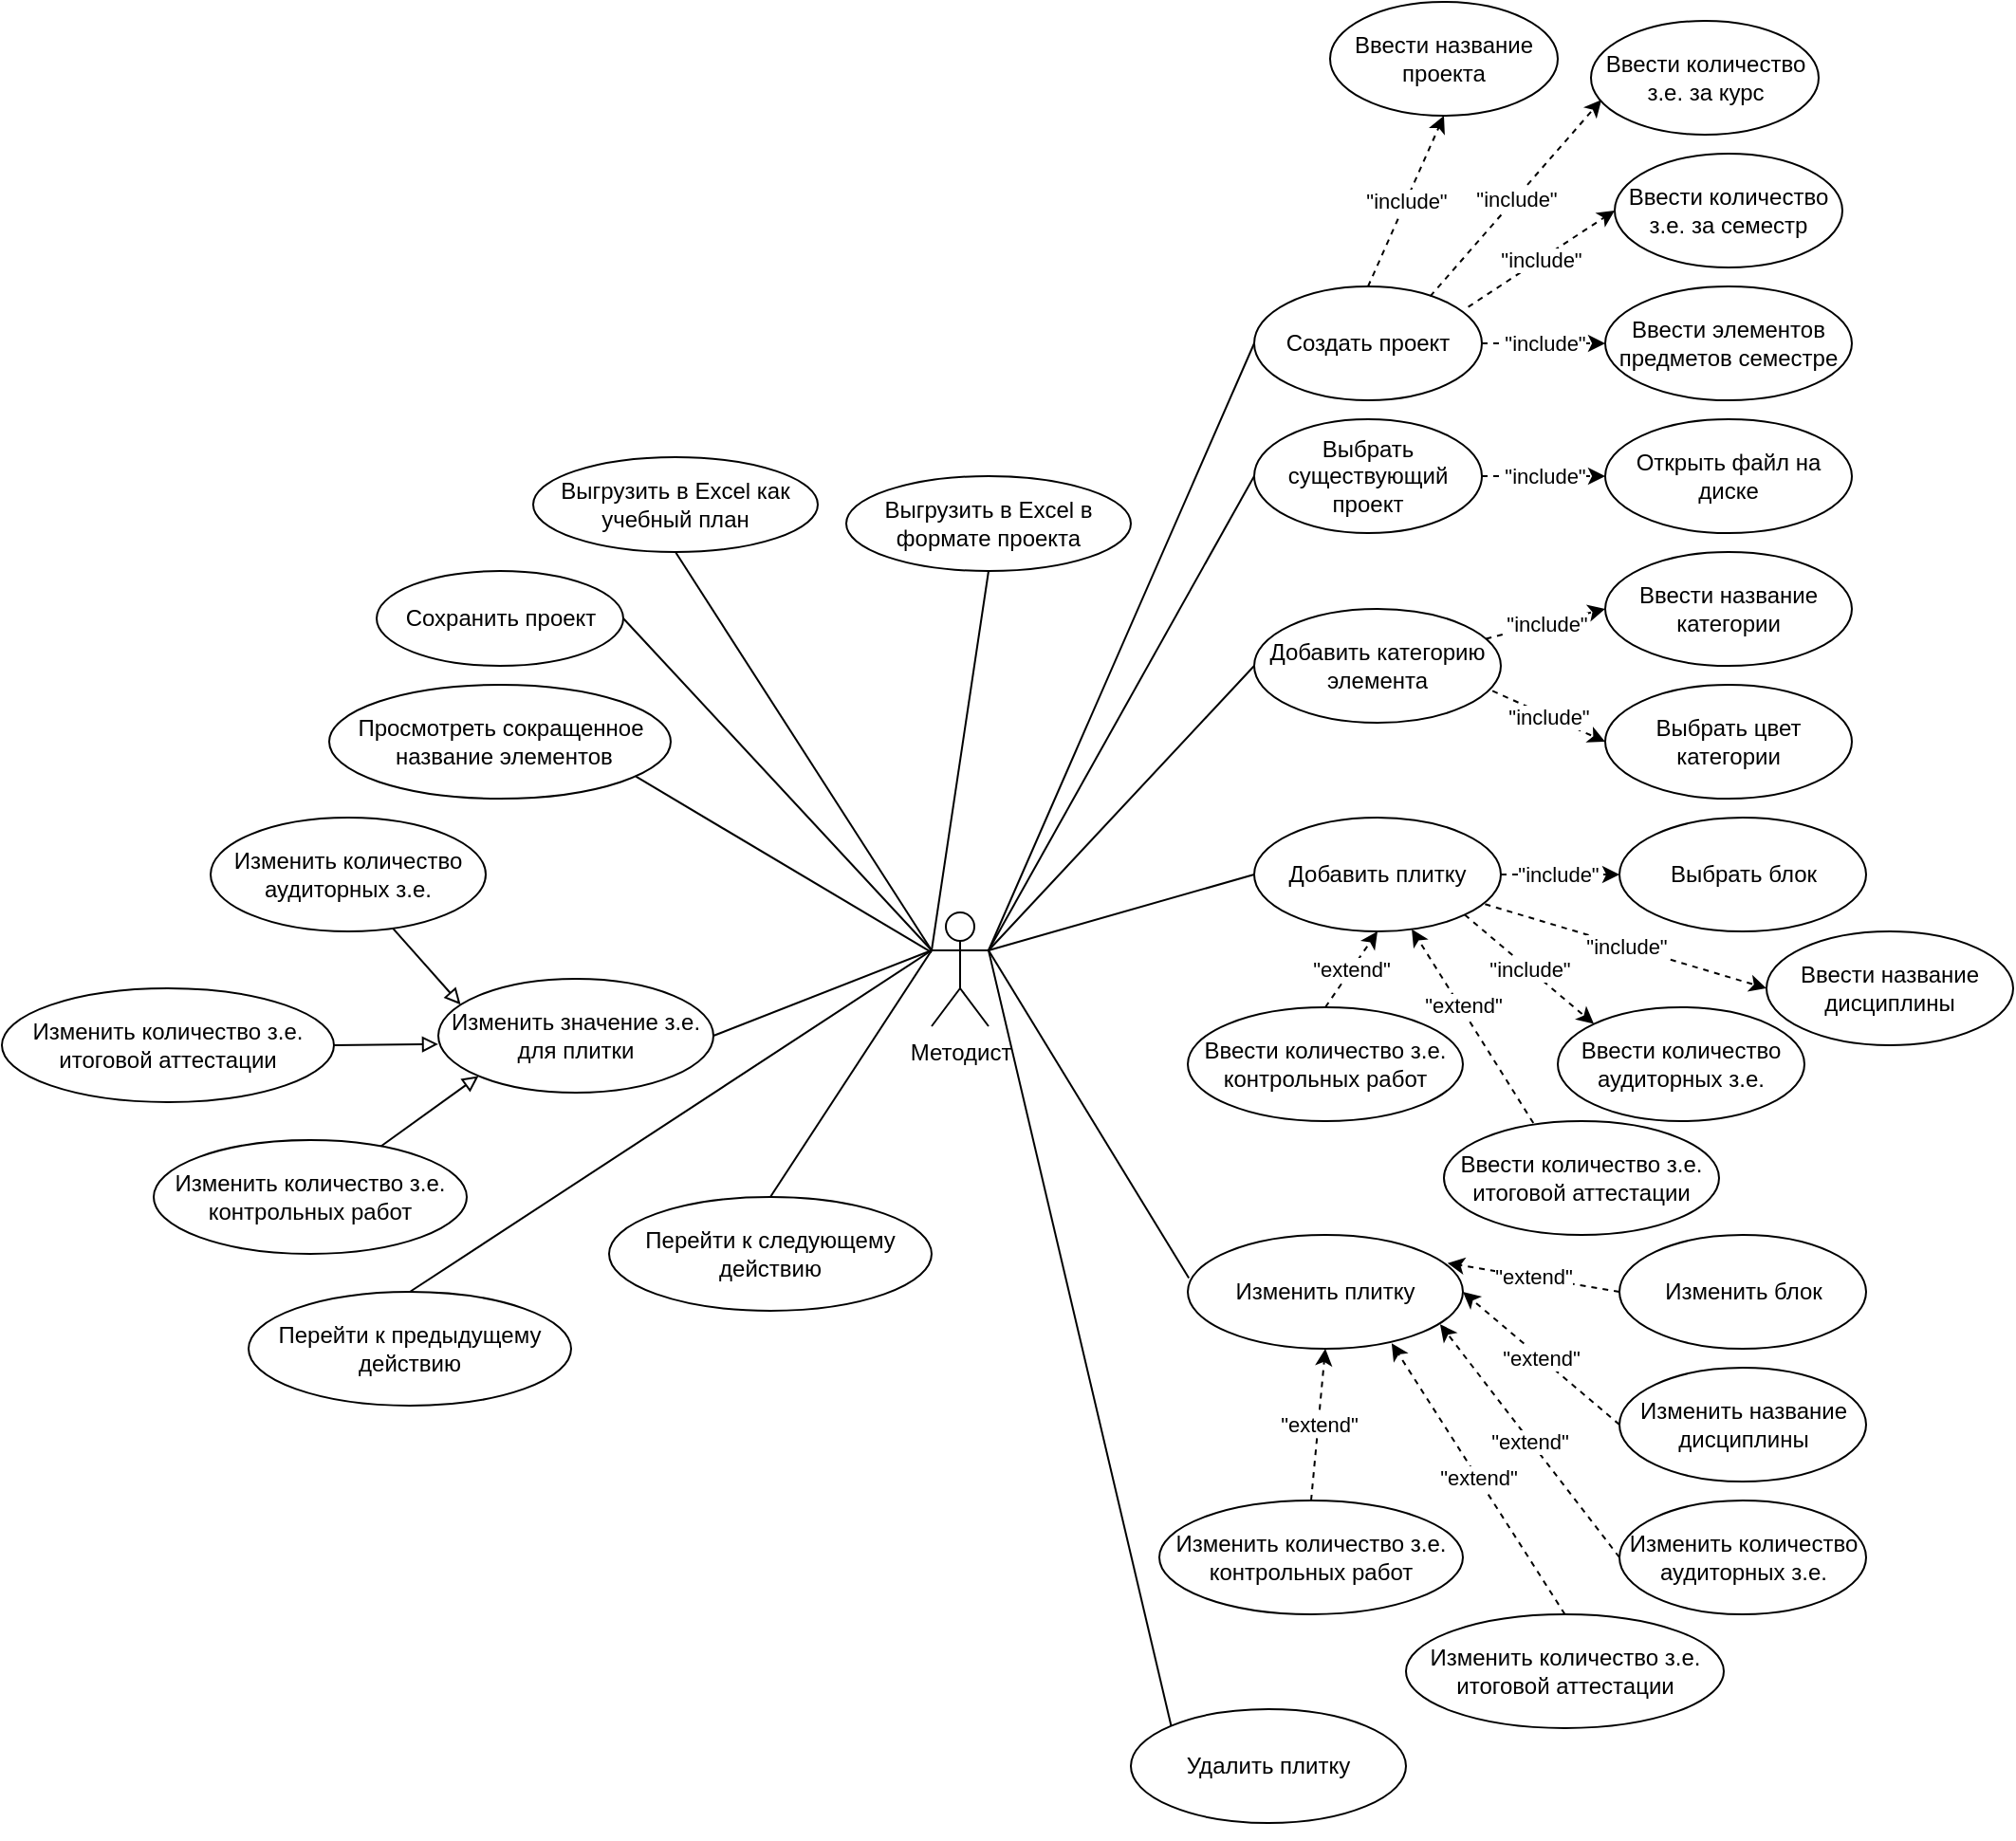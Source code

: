 <mxfile version="16.1.0" type="device"><diagram id="Zh0K8sYVSOeEKQllDIt9" name="Page-1"><mxGraphModel dx="1888" dy="588" grid="1" gridSize="10" guides="1" tooltips="1" connect="0" arrows="1" fold="1" page="1" pageScale="1" pageWidth="850" pageHeight="1100" math="0" shadow="0"><root><mxCell id="0"/><mxCell id="1" parent="0"/><mxCell id="kAwzmWlMEPiF8q2u1fac-1" value="Методист" style="shape=umlActor;verticalLabelPosition=bottom;verticalAlign=top;html=1;outlineConnect=0;" parent="1" vertex="1"><mxGeometry x="-360" y="510" width="30" height="60" as="geometry"/></mxCell><mxCell id="kAwzmWlMEPiF8q2u1fac-9" value="Создать проект" style="ellipse;whiteSpace=wrap;html=1;" parent="1" vertex="1"><mxGeometry x="-190" y="180" width="120" height="60" as="geometry"/></mxCell><mxCell id="kAwzmWlMEPiF8q2u1fac-10" value="Выбрать существующий проект" style="ellipse;whiteSpace=wrap;html=1;" parent="1" vertex="1"><mxGeometry x="-190" y="250" width="120" height="60" as="geometry"/></mxCell><mxCell id="kAwzmWlMEPiF8q2u1fac-12" value="" style="endArrow=none;html=1;rounded=0;entryX=0;entryY=0.5;entryDx=0;entryDy=0;" parent="1" target="kAwzmWlMEPiF8q2u1fac-9" edge="1"><mxGeometry width="50" height="50" relative="1" as="geometry"><mxPoint x="-330" y="530" as="sourcePoint"/><mxPoint x="-30" y="260" as="targetPoint"/></mxGeometry></mxCell><mxCell id="kAwzmWlMEPiF8q2u1fac-13" value="" style="endArrow=none;html=1;rounded=0;entryX=0;entryY=0.5;entryDx=0;entryDy=0;" parent="1" target="kAwzmWlMEPiF8q2u1fac-10" edge="1"><mxGeometry width="50" height="50" relative="1" as="geometry"><mxPoint x="-330" y="530" as="sourcePoint"/><mxPoint x="-30" y="260" as="targetPoint"/></mxGeometry></mxCell><mxCell id="kAwzmWlMEPiF8q2u1fac-14" value="&quot;include&quot;" style="endArrow=classic;html=1;rounded=0;dashed=1;exitX=0.773;exitY=0.087;exitDx=0;exitDy=0;exitPerimeter=0;entryX=0.046;entryY=0.694;entryDx=0;entryDy=0;entryPerimeter=0;" parent="1" source="kAwzmWlMEPiF8q2u1fac-9" target="kAwzmWlMEPiF8q2u1fac-18" edge="1"><mxGeometry width="50" height="50" relative="1" as="geometry"><mxPoint x="-50" y="290" as="sourcePoint"/><mxPoint x="-10" y="40" as="targetPoint"/></mxGeometry></mxCell><mxCell id="kAwzmWlMEPiF8q2u1fac-18" value="Ввести количество з.е. за курс" style="ellipse;whiteSpace=wrap;html=1;" parent="1" vertex="1"><mxGeometry x="-12.5" y="40" width="120" height="60" as="geometry"/></mxCell><mxCell id="kAwzmWlMEPiF8q2u1fac-19" value="Ввести количество з.е. за семестр" style="ellipse;whiteSpace=wrap;html=1;" parent="1" vertex="1"><mxGeometry y="110" width="120" height="60" as="geometry"/></mxCell><mxCell id="kAwzmWlMEPiF8q2u1fac-20" value="&quot;include&quot;" style="endArrow=classic;html=1;rounded=0;dashed=1;exitX=0.94;exitY=0.18;exitDx=0;exitDy=0;exitPerimeter=0;entryX=0;entryY=0.5;entryDx=0;entryDy=0;" parent="1" source="kAwzmWlMEPiF8q2u1fac-9" target="kAwzmWlMEPiF8q2u1fac-19" edge="1"><mxGeometry width="50" height="50" relative="1" as="geometry"><mxPoint x="-87.24" y="195.22" as="sourcePoint"/><mxPoint x="10" y="60" as="targetPoint"/></mxGeometry></mxCell><mxCell id="kAwzmWlMEPiF8q2u1fac-21" value="Ввести элементов предметов семестре" style="ellipse;whiteSpace=wrap;html=1;" parent="1" vertex="1"><mxGeometry x="-5" y="180" width="130" height="60" as="geometry"/></mxCell><mxCell id="kAwzmWlMEPiF8q2u1fac-22" value="&quot;include&quot;" style="endArrow=classic;html=1;rounded=0;dashed=1;exitX=1;exitY=0.5;exitDx=0;exitDy=0;entryX=0;entryY=0.5;entryDx=0;entryDy=0;" parent="1" source="kAwzmWlMEPiF8q2u1fac-9" target="kAwzmWlMEPiF8q2u1fac-21" edge="1"><mxGeometry width="50" height="50" relative="1" as="geometry"><mxPoint x="-67.2" y="200.8" as="sourcePoint"/><mxPoint x="10" y="130" as="targetPoint"/></mxGeometry></mxCell><mxCell id="kAwzmWlMEPiF8q2u1fac-23" value="&quot;include&quot;" style="endArrow=classic;html=1;rounded=0;dashed=1;exitX=1;exitY=0.5;exitDx=0;exitDy=0;entryX=0;entryY=0.5;entryDx=0;entryDy=0;" parent="1" source="kAwzmWlMEPiF8q2u1fac-10" target="kAwzmWlMEPiF8q2u1fac-24" edge="1"><mxGeometry width="50" height="50" relative="1" as="geometry"><mxPoint x="-70" y="299.5" as="sourcePoint"/><mxPoint x="-5" y="299.5" as="targetPoint"/></mxGeometry></mxCell><mxCell id="kAwzmWlMEPiF8q2u1fac-24" value="Открыть файл на диске" style="ellipse;whiteSpace=wrap;html=1;" parent="1" vertex="1"><mxGeometry x="-5" y="250" width="130" height="60" as="geometry"/></mxCell><mxCell id="kAwzmWlMEPiF8q2u1fac-25" value="Добавить категорию элемента" style="ellipse;whiteSpace=wrap;html=1;" parent="1" vertex="1"><mxGeometry x="-190" y="350" width="130" height="60" as="geometry"/></mxCell><mxCell id="kAwzmWlMEPiF8q2u1fac-28" value="" style="endArrow=none;html=1;rounded=0;entryX=0;entryY=0.5;entryDx=0;entryDy=0;exitX=1;exitY=0.333;exitDx=0;exitDy=0;exitPerimeter=0;" parent="1" source="kAwzmWlMEPiF8q2u1fac-1" target="kAwzmWlMEPiF8q2u1fac-25" edge="1"><mxGeometry width="50" height="50" relative="1" as="geometry"><mxPoint x="-330" y="540" as="sourcePoint"/><mxPoint x="-180" y="310" as="targetPoint"/></mxGeometry></mxCell><mxCell id="kAwzmWlMEPiF8q2u1fac-29" value="Ввести название категории" style="ellipse;whiteSpace=wrap;html=1;" parent="1" vertex="1"><mxGeometry x="-5" y="320" width="130" height="60" as="geometry"/></mxCell><mxCell id="kAwzmWlMEPiF8q2u1fac-30" value="Ввести название проекта" style="ellipse;whiteSpace=wrap;html=1;" parent="1" vertex="1"><mxGeometry x="-150" y="30" width="120" height="60" as="geometry"/></mxCell><mxCell id="kAwzmWlMEPiF8q2u1fac-31" value="&quot;include&quot;" style="endArrow=classic;html=1;rounded=0;dashed=1;exitX=0.5;exitY=0;exitDx=0;exitDy=0;entryX=0.5;entryY=1;entryDx=0;entryDy=0;" parent="1" source="kAwzmWlMEPiF8q2u1fac-9" target="kAwzmWlMEPiF8q2u1fac-30" edge="1"><mxGeometry width="50" height="50" relative="1" as="geometry"><mxPoint x="-87.24" y="195.22" as="sourcePoint"/><mxPoint x="10" y="60" as="targetPoint"/></mxGeometry></mxCell><mxCell id="kAwzmWlMEPiF8q2u1fac-32" value="Выбрать цвет категории" style="ellipse;whiteSpace=wrap;html=1;" parent="1" vertex="1"><mxGeometry x="-5" y="390" width="130" height="60" as="geometry"/></mxCell><mxCell id="kAwzmWlMEPiF8q2u1fac-33" value="&quot;include&quot;" style="endArrow=classic;html=1;rounded=0;dashed=1;entryX=0;entryY=0.5;entryDx=0;entryDy=0;" parent="1" source="kAwzmWlMEPiF8q2u1fac-25" target="kAwzmWlMEPiF8q2u1fac-29" edge="1"><mxGeometry width="50" height="50" relative="1" as="geometry"><mxPoint x="-60" y="309.5" as="sourcePoint"/><mxPoint x="5" y="309.5" as="targetPoint"/></mxGeometry></mxCell><mxCell id="kAwzmWlMEPiF8q2u1fac-34" value="&quot;include&quot;" style="endArrow=classic;html=1;rounded=0;dashed=1;entryX=0;entryY=0.5;entryDx=0;entryDy=0;exitX=0.966;exitY=0.72;exitDx=0;exitDy=0;exitPerimeter=0;" parent="1" source="kAwzmWlMEPiF8q2u1fac-25" target="kAwzmWlMEPiF8q2u1fac-32" edge="1"><mxGeometry width="50" height="50" relative="1" as="geometry"><mxPoint x="-70.912" y="427.956" as="sourcePoint"/><mxPoint x="5" y="390" as="targetPoint"/></mxGeometry></mxCell><mxCell id="kAwzmWlMEPiF8q2u1fac-35" value="Добавить плитку" style="ellipse;whiteSpace=wrap;html=1;" parent="1" vertex="1"><mxGeometry x="-190" y="460" width="130" height="60" as="geometry"/></mxCell><mxCell id="kAwzmWlMEPiF8q2u1fac-36" value="" style="endArrow=none;html=1;rounded=0;entryX=0;entryY=0.5;entryDx=0;entryDy=0;" parent="1" target="kAwzmWlMEPiF8q2u1fac-35" edge="1"><mxGeometry width="50" height="50" relative="1" as="geometry"><mxPoint x="-330" y="530" as="sourcePoint"/><mxPoint x="-180" y="390" as="targetPoint"/></mxGeometry></mxCell><mxCell id="kAwzmWlMEPiF8q2u1fac-37" value="Выбрать блок" style="ellipse;whiteSpace=wrap;html=1;" parent="1" vertex="1"><mxGeometry x="2.5" y="460" width="130" height="60" as="geometry"/></mxCell><mxCell id="kAwzmWlMEPiF8q2u1fac-38" value="" style="endArrow=classic;html=1;rounded=0;dashed=1;entryX=0;entryY=0.5;entryDx=0;entryDy=0;exitX=1;exitY=0.5;exitDx=0;exitDy=0;" parent="1" source="kAwzmWlMEPiF8q2u1fac-35" target="kAwzmWlMEPiF8q2u1fac-37" edge="1"><mxGeometry width="50" height="50" relative="1" as="geometry"><mxPoint x="-54.42" y="373.2" as="sourcePoint"/><mxPoint x="5" y="430" as="targetPoint"/></mxGeometry></mxCell><mxCell id="kAwzmWlMEPiF8q2u1fac-48" value="&quot;include&quot;" style="edgeLabel;html=1;align=center;verticalAlign=middle;resizable=0;points=[];" parent="kAwzmWlMEPiF8q2u1fac-38" vertex="1" connectable="0"><mxGeometry x="-0.328" relative="1" as="geometry"><mxPoint x="9" as="offset"/></mxGeometry></mxCell><mxCell id="kAwzmWlMEPiF8q2u1fac-39" value="Ввести название дисциплины" style="ellipse;whiteSpace=wrap;html=1;" parent="1" vertex="1"><mxGeometry x="80" y="520" width="130" height="60" as="geometry"/></mxCell><mxCell id="kAwzmWlMEPiF8q2u1fac-40" value="Ввести количество аудиторных з.е." style="ellipse;whiteSpace=wrap;html=1;" parent="1" vertex="1"><mxGeometry x="-30" y="560" width="130" height="60" as="geometry"/></mxCell><mxCell id="kAwzmWlMEPiF8q2u1fac-41" value="&quot;include&quot;" style="endArrow=classic;html=1;rounded=0;dashed=1;entryX=0;entryY=0.5;entryDx=0;entryDy=0;exitX=0.936;exitY=0.761;exitDx=0;exitDy=0;exitPerimeter=0;labelBorderColor=none;" parent="1" source="kAwzmWlMEPiF8q2u1fac-35" target="kAwzmWlMEPiF8q2u1fac-39" edge="1"><mxGeometry width="50" height="50" relative="1" as="geometry"><mxPoint x="-50" y="500" as="sourcePoint"/><mxPoint x="5" y="500" as="targetPoint"/></mxGeometry></mxCell><mxCell id="kAwzmWlMEPiF8q2u1fac-42" value="Ввести количество з.е. контрольных работ" style="ellipse;whiteSpace=wrap;html=1;" parent="1" vertex="1"><mxGeometry x="-225" y="560" width="145" height="60" as="geometry"/></mxCell><mxCell id="kAwzmWlMEPiF8q2u1fac-43" value="Ввести количество з.е. итоговой аттестации" style="ellipse;whiteSpace=wrap;html=1;" parent="1" vertex="1"><mxGeometry x="-90" y="620" width="145" height="60" as="geometry"/></mxCell><mxCell id="kAwzmWlMEPiF8q2u1fac-44" value="&quot;include&quot;" style="endArrow=classic;html=1;rounded=0;dashed=1;entryX=0;entryY=0;entryDx=0;entryDy=0;exitX=1;exitY=1;exitDx=0;exitDy=0;" parent="1" source="kAwzmWlMEPiF8q2u1fac-35" target="kAwzmWlMEPiF8q2u1fac-40" edge="1"><mxGeometry width="50" height="50" relative="1" as="geometry"><mxPoint x="-58.32" y="515.66" as="sourcePoint"/><mxPoint x="5" y="570" as="targetPoint"/></mxGeometry></mxCell><mxCell id="kAwzmWlMEPiF8q2u1fac-45" value="" style="endArrow=classic;html=1;rounded=0;dashed=1;exitX=0.325;exitY=0.017;exitDx=0;exitDy=0;exitPerimeter=0;" parent="1" source="kAwzmWlMEPiF8q2u1fac-43" target="kAwzmWlMEPiF8q2u1fac-35" edge="1"><mxGeometry width="50" height="50" relative="1" as="geometry"><mxPoint x="-69.038" y="521.213" as="sourcePoint"/><mxPoint x="-140" y="700" as="targetPoint"/></mxGeometry></mxCell><mxCell id="kAwzmWlMEPiF8q2u1fac-49" value="&quot;extend&quot;" style="edgeLabel;html=1;align=center;verticalAlign=middle;resizable=0;points=[];" parent="kAwzmWlMEPiF8q2u1fac-45" vertex="1" connectable="0"><mxGeometry x="0.201" y="-1" relative="1" as="geometry"><mxPoint as="offset"/></mxGeometry></mxCell><mxCell id="kAwzmWlMEPiF8q2u1fac-46" value="&quot;extend&quot;" style="endArrow=classic;html=1;rounded=0;dashed=1;exitX=0.5;exitY=0;exitDx=0;exitDy=0;entryX=0.5;entryY=1;entryDx=0;entryDy=0;" parent="1" source="kAwzmWlMEPiF8q2u1fac-42" target="kAwzmWlMEPiF8q2u1fac-35" edge="1"><mxGeometry width="50" height="50" relative="1" as="geometry"><mxPoint x="-59.038" y="531.213" as="sourcePoint"/><mxPoint x="-190" y="720" as="targetPoint"/></mxGeometry></mxCell><mxCell id="kAwzmWlMEPiF8q2u1fac-47" value="Изменить плитку" style="ellipse;whiteSpace=wrap;html=1;" parent="1" vertex="1"><mxGeometry x="-225" y="680" width="145" height="60" as="geometry"/></mxCell><mxCell id="kAwzmWlMEPiF8q2u1fac-50" value="" style="endArrow=none;html=1;rounded=0;entryX=0.004;entryY=0.38;entryDx=0;entryDy=0;entryPerimeter=0;exitX=1;exitY=0.333;exitDx=0;exitDy=0;exitPerimeter=0;" parent="1" source="kAwzmWlMEPiF8q2u1fac-1" target="kAwzmWlMEPiF8q2u1fac-47" edge="1"><mxGeometry width="50" height="50" relative="1" as="geometry"><mxPoint x="-330" y="490" as="sourcePoint"/><mxPoint x="-180" y="500" as="targetPoint"/></mxGeometry></mxCell><mxCell id="kAwzmWlMEPiF8q2u1fac-51" value="Изменить блок" style="ellipse;whiteSpace=wrap;html=1;" parent="1" vertex="1"><mxGeometry x="2.5" y="680" width="130" height="60" as="geometry"/></mxCell><mxCell id="kAwzmWlMEPiF8q2u1fac-52" value="&quot;extend&quot;" style="endArrow=classic;html=1;rounded=0;dashed=1;entryX=0.944;entryY=0.248;entryDx=0;entryDy=0;entryPerimeter=0;exitX=0;exitY=0.5;exitDx=0;exitDy=0;" parent="1" source="kAwzmWlMEPiF8q2u1fac-51" target="kAwzmWlMEPiF8q2u1fac-47" edge="1"><mxGeometry width="50" height="50" relative="1" as="geometry"><mxPoint y="710" as="sourcePoint"/><mxPoint x="-115" y="530" as="targetPoint"/></mxGeometry></mxCell><mxCell id="kAwzmWlMEPiF8q2u1fac-53" value="Изменить название дисциплины" style="ellipse;whiteSpace=wrap;html=1;" parent="1" vertex="1"><mxGeometry x="2.5" y="750" width="130" height="60" as="geometry"/></mxCell><mxCell id="kAwzmWlMEPiF8q2u1fac-54" value="&quot;extend&quot;" style="endArrow=classic;html=1;rounded=0;dashed=1;entryX=1;entryY=0.5;entryDx=0;entryDy=0;exitX=0;exitY=0.5;exitDx=0;exitDy=0;" parent="1" source="kAwzmWlMEPiF8q2u1fac-53" target="kAwzmWlMEPiF8q2u1fac-47" edge="1"><mxGeometry width="50" height="50" relative="1" as="geometry"><mxPoint x="12.5" y="720" as="sourcePoint"/><mxPoint x="-58.12" y="744.88" as="targetPoint"/></mxGeometry></mxCell><mxCell id="kAwzmWlMEPiF8q2u1fac-55" value="Изменить количество аудиторных з.е." style="ellipse;whiteSpace=wrap;html=1;" parent="1" vertex="1"><mxGeometry x="2.5" y="820" width="130" height="60" as="geometry"/></mxCell><mxCell id="kAwzmWlMEPiF8q2u1fac-56" value="&quot;extend&quot;" style="endArrow=classic;html=1;rounded=0;dashed=1;exitX=0;exitY=0.5;exitDx=0;exitDy=0;entryX=0.917;entryY=0.785;entryDx=0;entryDy=0;entryPerimeter=0;" parent="1" source="kAwzmWlMEPiF8q2u1fac-55" target="kAwzmWlMEPiF8q2u1fac-47" edge="1"><mxGeometry width="50" height="50" relative="1" as="geometry"><mxPoint x="12.5" y="790" as="sourcePoint"/><mxPoint x="-50" y="760" as="targetPoint"/></mxGeometry></mxCell><mxCell id="kAwzmWlMEPiF8q2u1fac-57" value="Изменить количество з.е. итоговой аттестации" style="ellipse;whiteSpace=wrap;html=1;" parent="1" vertex="1"><mxGeometry x="-110" y="880" width="167.5" height="60" as="geometry"/></mxCell><mxCell id="kAwzmWlMEPiF8q2u1fac-58" value="&quot;extend&quot;" style="endArrow=classic;html=1;rounded=0;dashed=1;exitX=0.5;exitY=0;exitDx=0;exitDy=0;entryX=0.741;entryY=0.952;entryDx=0;entryDy=0;entryPerimeter=0;" parent="1" source="kAwzmWlMEPiF8q2u1fac-57" target="kAwzmWlMEPiF8q2u1fac-47" edge="1"><mxGeometry width="50" height="50" relative="1" as="geometry"><mxPoint x="12.5" y="860" as="sourcePoint"/><mxPoint x="-62.035" y="777.1" as="targetPoint"/></mxGeometry></mxCell><mxCell id="kAwzmWlMEPiF8q2u1fac-59" value="Изменить количество з.е. контрольных работ" style="ellipse;whiteSpace=wrap;html=1;" parent="1" vertex="1"><mxGeometry x="-240" y="820" width="160" height="60" as="geometry"/></mxCell><mxCell id="kAwzmWlMEPiF8q2u1fac-60" value="&quot;extend&quot;" style="endArrow=classic;html=1;rounded=0;dashed=1;exitX=0.5;exitY=0;exitDx=0;exitDy=0;entryX=0.5;entryY=1;entryDx=0;entryDy=0;" parent="1" source="kAwzmWlMEPiF8q2u1fac-59" target="kAwzmWlMEPiF8q2u1fac-47" edge="1"><mxGeometry width="50" height="50" relative="1" as="geometry"><mxPoint x="-16.25" y="890" as="sourcePoint"/><mxPoint x="-87.555" y="767.12" as="targetPoint"/></mxGeometry></mxCell><mxCell id="kAwzmWlMEPiF8q2u1fac-61" value="Удалить плитку" style="ellipse;whiteSpace=wrap;html=1;" parent="1" vertex="1"><mxGeometry x="-255" y="930" width="145" height="60" as="geometry"/></mxCell><mxCell id="kAwzmWlMEPiF8q2u1fac-62" value="" style="endArrow=none;html=1;rounded=0;entryX=0;entryY=0;entryDx=0;entryDy=0;" parent="1" target="kAwzmWlMEPiF8q2u1fac-61" edge="1"><mxGeometry width="50" height="50" relative="1" as="geometry"><mxPoint x="-330" y="530" as="sourcePoint"/><mxPoint x="-194.42" y="732.8" as="targetPoint"/></mxGeometry></mxCell><mxCell id="kAwzmWlMEPiF8q2u1fac-63" value="Изменить значение з.е. для плитки" style="ellipse;whiteSpace=wrap;html=1;" parent="1" vertex="1"><mxGeometry x="-620" y="545" width="145" height="60" as="geometry"/></mxCell><mxCell id="kAwzmWlMEPiF8q2u1fac-65" value="" style="endArrow=none;html=1;rounded=0;exitX=1;exitY=0.5;exitDx=0;exitDy=0;entryX=0;entryY=0.333;entryDx=0;entryDy=0;entryPerimeter=0;" parent="1" source="kAwzmWlMEPiF8q2u1fac-63" target="kAwzmWlMEPiF8q2u1fac-1" edge="1"><mxGeometry width="50" height="50" relative="1" as="geometry"><mxPoint x="-487" y="610" as="sourcePoint"/><mxPoint x="-194.023" y="948.894" as="targetPoint"/></mxGeometry></mxCell><mxCell id="kAwzmWlMEPiF8q2u1fac-67" value="" style="endArrow=block;html=1;rounded=0;labelBorderColor=none;endFill=0;entryX=0.081;entryY=0.226;entryDx=0;entryDy=0;entryPerimeter=0;exitX=0.659;exitY=0.963;exitDx=0;exitDy=0;exitPerimeter=0;" parent="1" source="kAwzmWlMEPiF8q2u1fac-68" target="kAwzmWlMEPiF8q2u1fac-63" edge="1"><mxGeometry width="50" height="50" relative="1" as="geometry"><mxPoint x="-580" y="530" as="sourcePoint"/><mxPoint x="-609.695" y="555.94" as="targetPoint"/></mxGeometry></mxCell><mxCell id="kAwzmWlMEPiF8q2u1fac-68" value="Изменить количество аудиторных з.е." style="ellipse;whiteSpace=wrap;html=1;" parent="1" vertex="1"><mxGeometry x="-740" y="460" width="145" height="60" as="geometry"/></mxCell><mxCell id="kAwzmWlMEPiF8q2u1fac-69" value="Изменить количество з.е. итоговой аттестации" style="ellipse;whiteSpace=wrap;html=1;" parent="1" vertex="1"><mxGeometry x="-850" y="550" width="175" height="60" as="geometry"/></mxCell><mxCell id="kAwzmWlMEPiF8q2u1fac-70" value="Изменить количество з.е. контрольных работ" style="ellipse;whiteSpace=wrap;html=1;" parent="1" vertex="1"><mxGeometry x="-770" y="630" width="165" height="60" as="geometry"/></mxCell><mxCell id="kAwzmWlMEPiF8q2u1fac-71" value="" style="endArrow=block;html=1;rounded=0;labelBorderColor=none;endFill=0;entryX=0;entryY=0.574;entryDx=0;entryDy=0;exitX=1;exitY=0.5;exitDx=0;exitDy=0;entryPerimeter=0;" parent="1" source="kAwzmWlMEPiF8q2u1fac-69" target="kAwzmWlMEPiF8q2u1fac-63" edge="1"><mxGeometry width="50" height="50" relative="1" as="geometry"><mxPoint x="-670" y="630" as="sourcePoint"/><mxPoint x="-640.0" y="580.0" as="targetPoint"/></mxGeometry></mxCell><mxCell id="kAwzmWlMEPiF8q2u1fac-72" value="" style="endArrow=block;html=1;rounded=0;labelBorderColor=none;endFill=0;entryX=0;entryY=1;entryDx=0;entryDy=0;" parent="1" source="kAwzmWlMEPiF8q2u1fac-70" target="kAwzmWlMEPiF8q2u1fac-63" edge="1"><mxGeometry width="50" height="50" relative="1" as="geometry"><mxPoint x="-580" y="690" as="sourcePoint"/><mxPoint x="-604.04" y="606.4" as="targetPoint"/></mxGeometry></mxCell><mxCell id="kAwzmWlMEPiF8q2u1fac-73" style="edgeStyle=orthogonalEdgeStyle;rounded=0;orthogonalLoop=1;jettySize=auto;html=1;exitX=0.5;exitY=1;exitDx=0;exitDy=0;labelBorderColor=none;endArrow=block;endFill=0;" parent="1" source="kAwzmWlMEPiF8q2u1fac-61" target="kAwzmWlMEPiF8q2u1fac-61" edge="1"><mxGeometry relative="1" as="geometry"/></mxCell><mxCell id="kAwzmWlMEPiF8q2u1fac-74" value="Просмотреть сокращенное&lt;br&gt;&amp;nbsp;название элементов" style="ellipse;whiteSpace=wrap;html=1;" parent="1" vertex="1"><mxGeometry x="-677.5" y="390" width="180" height="60" as="geometry"/></mxCell><mxCell id="kAwzmWlMEPiF8q2u1fac-75" value="" style="endArrow=none;html=1;rounded=0;exitX=0.898;exitY=0.806;exitDx=0;exitDy=0;exitPerimeter=0;" parent="1" source="kAwzmWlMEPiF8q2u1fac-74" target="kAwzmWlMEPiF8q2u1fac-1" edge="1"><mxGeometry width="50" height="50" relative="1" as="geometry"><mxPoint x="-405" y="540" as="sourcePoint"/><mxPoint x="-350" y="547.857" as="targetPoint"/></mxGeometry></mxCell><mxCell id="kAwzmWlMEPiF8q2u1fac-77" value="Сохранить проект" style="ellipse;whiteSpace=wrap;html=1;" parent="1" vertex="1"><mxGeometry x="-652.5" y="330" width="130" height="50" as="geometry"/></mxCell><mxCell id="kAwzmWlMEPiF8q2u1fac-79" value="" style="endArrow=none;html=1;rounded=0;entryX=1;entryY=0.5;entryDx=0;entryDy=0;" parent="1" target="kAwzmWlMEPiF8q2u1fac-77" edge="1"><mxGeometry width="50" height="50" relative="1" as="geometry"><mxPoint x="-360" y="530" as="sourcePoint"/><mxPoint x="-545" y="310" as="targetPoint"/></mxGeometry></mxCell><mxCell id="kAwzmWlMEPiF8q2u1fac-80" value="Выгрузить в Excel как учебный план" style="ellipse;whiteSpace=wrap;html=1;" parent="1" vertex="1"><mxGeometry x="-570" y="270" width="150" height="50" as="geometry"/></mxCell><mxCell id="kAwzmWlMEPiF8q2u1fac-81" value="" style="endArrow=none;html=1;rounded=0;entryX=0.5;entryY=1;entryDx=0;entryDy=0;" parent="1" target="kAwzmWlMEPiF8q2u1fac-80" edge="1"><mxGeometry width="50" height="50" relative="1" as="geometry"><mxPoint x="-360" y="530" as="sourcePoint"/><mxPoint x="-535" y="370" as="targetPoint"/></mxGeometry></mxCell><mxCell id="kAwzmWlMEPiF8q2u1fac-82" value="Выгрузить в Excel в формате проекта" style="ellipse;whiteSpace=wrap;html=1;" parent="1" vertex="1"><mxGeometry x="-405" y="280" width="150" height="50" as="geometry"/></mxCell><mxCell id="kAwzmWlMEPiF8q2u1fac-83" value="" style="endArrow=none;html=1;rounded=0;entryX=0.5;entryY=1;entryDx=0;entryDy=0;" parent="1" target="kAwzmWlMEPiF8q2u1fac-82" edge="1"><mxGeometry width="50" height="50" relative="1" as="geometry"><mxPoint x="-360" y="530" as="sourcePoint"/><mxPoint x="-505" y="320" as="targetPoint"/></mxGeometry></mxCell><mxCell id="kAwzmWlMEPiF8q2u1fac-84" value="" style="endArrow=none;html=1;rounded=0;exitX=0.5;exitY=0;exitDx=0;exitDy=0;" parent="1" source="kAwzmWlMEPiF8q2u1fac-85" edge="1"><mxGeometry width="50" height="50" relative="1" as="geometry"><mxPoint x="-465" y="585" as="sourcePoint"/><mxPoint x="-360" y="530" as="targetPoint"/></mxGeometry></mxCell><mxCell id="kAwzmWlMEPiF8q2u1fac-85" value="Перейти к предыдущему действию" style="ellipse;whiteSpace=wrap;html=1;" parent="1" vertex="1"><mxGeometry x="-720" y="710" width="170" height="60" as="geometry"/></mxCell><mxCell id="kAwzmWlMEPiF8q2u1fac-86" value="Перейти к следующему действию" style="ellipse;whiteSpace=wrap;html=1;" parent="1" vertex="1"><mxGeometry x="-530" y="660" width="170" height="60" as="geometry"/></mxCell><mxCell id="kAwzmWlMEPiF8q2u1fac-87" value="" style="endArrow=none;html=1;rounded=0;exitX=0.5;exitY=0;exitDx=0;exitDy=0;" parent="1" source="kAwzmWlMEPiF8q2u1fac-86" edge="1"><mxGeometry width="50" height="50" relative="1" as="geometry"><mxPoint x="-625" y="720" as="sourcePoint"/><mxPoint x="-360" y="530" as="targetPoint"/></mxGeometry></mxCell></root></mxGraphModel></diagram></mxfile>